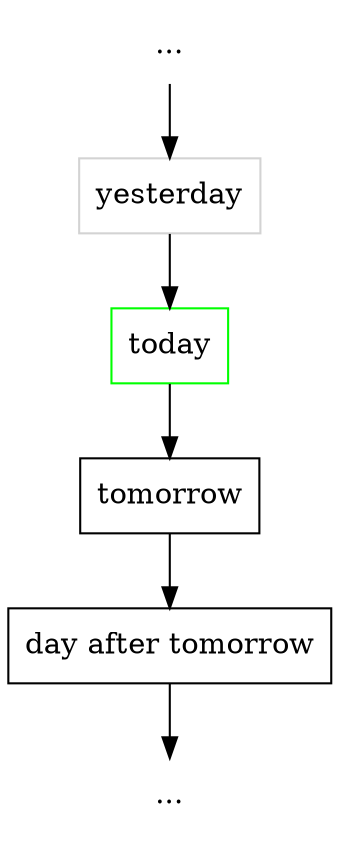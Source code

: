 digraph g {
    node [shape=box];
    past [color=white, label="..."];
    yesterday [color=lightgrey];
    today [color=green];
    nextDay [label="day after tomorrow"];
    future [label="...", color=white];

    past -> yesterday;
    yesterday -> today;
    today -> tomorrow;
    tomorrow -> nextDay;
    nextDay -> future;
}
